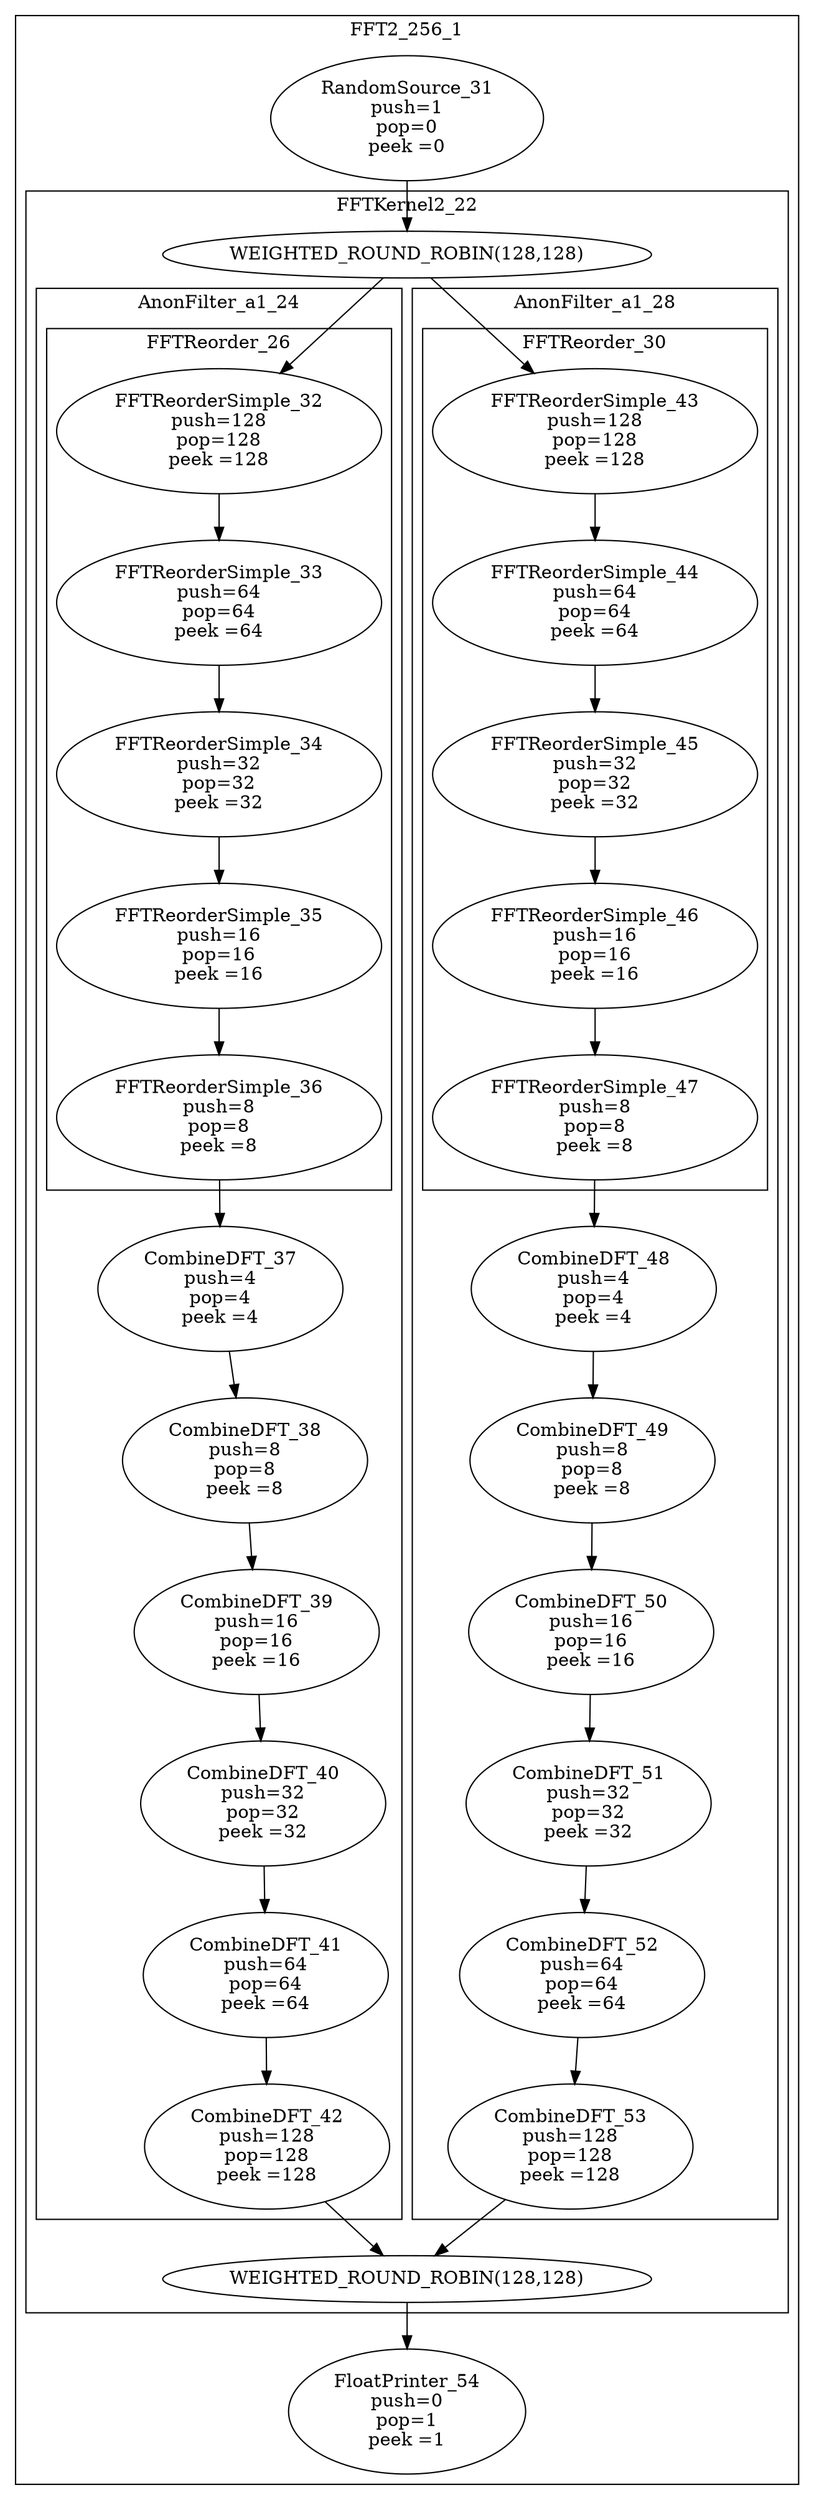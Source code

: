 digraph streamit {
subgraph cluster_node1 {
 label="FFT2_256_1";
node2 [ label="RandomSource_31\npush=1\npop=0\npeek =0" ]
subgraph cluster_node3 {
 label="FFTKernel2_22";
node4 [ label="WEIGHTED_ROUND_ROBIN(128,128)" ]
node5 [ label="WEIGHTED_ROUND_ROBIN(128,128)" ]
subgraph cluster_node6 {
 label="AnonFilter_a1_24";
subgraph cluster_node7 {
 label="FFTReorder_26";
node8 [ label="FFTReorderSimple_32\npush=128\npop=128\npeek =128" ]
node9 [ label="FFTReorderSimple_33\npush=64\npop=64\npeek =64" ]
node8 -> node9
node10 [ label="FFTReorderSimple_34\npush=32\npop=32\npeek =32" ]
node9 -> node10
node11 [ label="FFTReorderSimple_35\npush=16\npop=16\npeek =16" ]
node10 -> node11
node12 [ label="FFTReorderSimple_36\npush=8\npop=8\npeek =8" ]
node11 -> node12
}
node13 [ label="CombineDFT_37\npush=4\npop=4\npeek =4" ]
node12 -> node13
node14 [ label="CombineDFT_38\npush=8\npop=8\npeek =8" ]
node13 -> node14
node15 [ label="CombineDFT_39\npush=16\npop=16\npeek =16" ]
node14 -> node15
node16 [ label="CombineDFT_40\npush=32\npop=32\npeek =32" ]
node15 -> node16
node17 [ label="CombineDFT_41\npush=64\npop=64\npeek =64" ]
node16 -> node17
node18 [ label="CombineDFT_42\npush=128\npop=128\npeek =128" ]
node17 -> node18
}
node4 -> node8
node18 -> node5
subgraph cluster_node19 {
 label="AnonFilter_a1_28";
subgraph cluster_node20 {
 label="FFTReorder_30";
node21 [ label="FFTReorderSimple_43\npush=128\npop=128\npeek =128" ]
node22 [ label="FFTReorderSimple_44\npush=64\npop=64\npeek =64" ]
node21 -> node22
node23 [ label="FFTReorderSimple_45\npush=32\npop=32\npeek =32" ]
node22 -> node23
node24 [ label="FFTReorderSimple_46\npush=16\npop=16\npeek =16" ]
node23 -> node24
node25 [ label="FFTReorderSimple_47\npush=8\npop=8\npeek =8" ]
node24 -> node25
}
node26 [ label="CombineDFT_48\npush=4\npop=4\npeek =4" ]
node25 -> node26
node27 [ label="CombineDFT_49\npush=8\npop=8\npeek =8" ]
node26 -> node27
node28 [ label="CombineDFT_50\npush=16\npop=16\npeek =16" ]
node27 -> node28
node29 [ label="CombineDFT_51\npush=32\npop=32\npeek =32" ]
node28 -> node29
node30 [ label="CombineDFT_52\npush=64\npop=64\npeek =64" ]
node29 -> node30
node31 [ label="CombineDFT_53\npush=128\npop=128\npeek =128" ]
node30 -> node31
}
node4 -> node21
node31 -> node5
}
node2 -> node4
node32 [ label="FloatPrinter_54\npush=0\npop=1\npeek =1" ]
node5 -> node32
}
}
